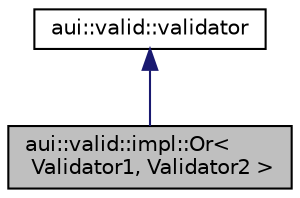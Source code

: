 digraph "aui::valid::impl::Or&lt; Validator1, Validator2 &gt;"
{
 // LATEX_PDF_SIZE
  edge [fontname="Helvetica",fontsize="10",labelfontname="Helvetica",labelfontsize="10"];
  node [fontname="Helvetica",fontsize="10",shape=record];
  Node1 [label="aui::valid::impl::Or\<\l Validator1, Validator2 \>",height=0.2,width=0.4,color="black", fillcolor="grey75", style="filled", fontcolor="black",tooltip=" "];
  Node2 -> Node1 [dir="back",color="midnightblue",fontsize="10",style="solid",fontname="Helvetica"];
  Node2 [label="aui::valid::validator",height=0.2,width=0.4,color="black", fillcolor="white", style="filled",URL="$structaui_1_1valid_1_1validator.html",tooltip=" "];
}

